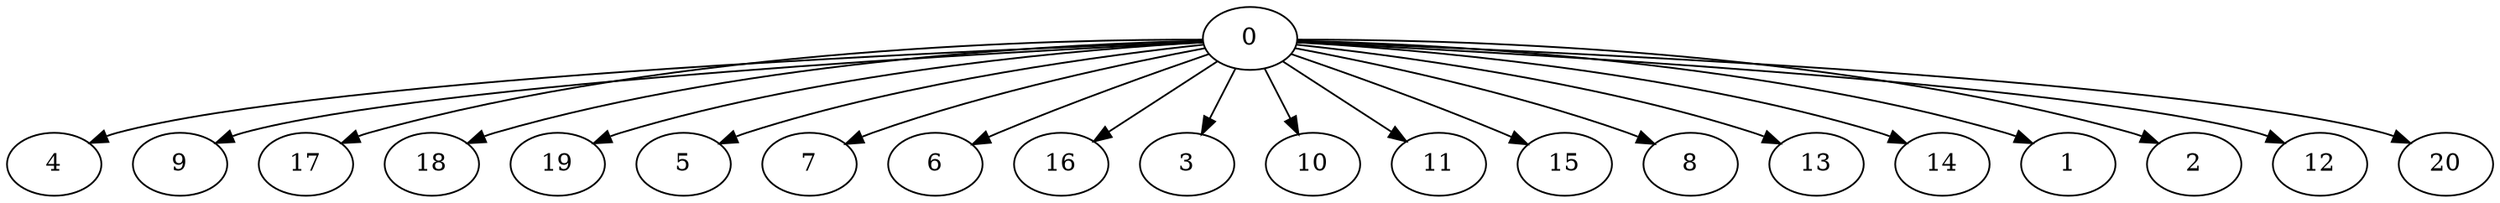 digraph "Fork_Nodes_21_CCR_0.98_WeightType_Random" {
	graph ["Duplicate states"=0,
		GraphType=Fork,
		"Max states in OPEN"=0,
		Modes="120000ms; topo-ordered tasks, ; Pruning: task equivalence, fixed order ready list, ; F-value: ; Optimisation: best schedule length (\
SL) optimisation on equal, ",
		NumberOfTasks=21,
		"Pruned using list schedule length"=36685669,
		"States removed from OPEN"=0,
		TargetSystem="Homogeneous-4",
		"Time to schedule (ms)"=6492,
		"Total idle time"=14,
		"Total schedule length"=35,
		"Total sequential time"=123,
		"Total states created"=48914247
	];
	0	["Finish time"=2,
		Processor=0,
		"Start time"=0,
		Weight=2];
	4	["Finish time"=12,
		Processor=0,
		"Start time"=2,
		Weight=10];
	0 -> 4	[Weight=9];
	9	["Finish time"=15,
		Processor=1,
		"Start time"=5,
		Weight=10];
	0 -> 9	[Weight=3];
	17	["Finish time"=14,
		Processor=2,
		"Start time"=4,
		Weight=10];
	0 -> 17	[Weight=2];
	18	["Finish time"=15,
		Processor=3,
		"Start time"=5,
		Weight=10];
	0 -> 18	[Weight=3];
	19	["Finish time"=22,
		Processor=0,
		"Start time"=12,
		Weight=10];
	0 -> 19	[Weight=5];
	5	["Finish time"=23,
		Processor=2,
		"Start time"=14,
		Weight=9];
	0 -> 5	[Weight=8];
	7	["Finish time"=24,
		Processor=1,
		"Start time"=15,
		Weight=9];
	0 -> 7	[Weight=3];
	6	["Finish time"=23,
		Processor=3,
		"Start time"=15,
		Weight=8];
	0 -> 6	[Weight=9];
	16	["Finish time"=28,
		Processor=0,
		"Start time"=22,
		Weight=6];
	0 -> 16	[Weight=5];
	3	["Finish time"=28,
		Processor=2,
		"Start time"=23,
		Weight=5];
	0 -> 3	[Weight=6];
	10	["Finish time"=28,
		Processor=3,
		"Start time"=23,
		Weight=5];
	0 -> 10	[Weight=10];
	11	["Finish time"=29,
		Processor=1,
		"Start time"=24,
		Weight=5];
	0 -> 11	[Weight=3];
	15	["Finish time"=33,
		Processor=0,
		"Start time"=28,
		Weight=5];
	0 -> 15	[Weight=7];
	8	["Finish time"=32,
		Processor=2,
		"Start time"=28,
		Weight=4];
	0 -> 8	[Weight=5];
	13	["Finish time"=32,
		Processor=3,
		"Start time"=28,
		Weight=4];
	0 -> 13	[Weight=10];
	14	["Finish time"=32,
		Processor=1,
		"Start time"=29,
		Weight=3];
	0 -> 14	[Weight=5];
	1	["Finish time"=34,
		Processor=1,
		"Start time"=32,
		Weight=2];
	0 -> 1	[Weight=9];
	2	["Finish time"=34,
		Processor=2,
		"Start time"=32,
		Weight=2];
	0 -> 2	[Weight=8];
	12	["Finish time"=34,
		Processor=3,
		"Start time"=32,
		Weight=2];
	0 -> 12	[Weight=6];
	20	["Finish time"=35,
		Processor=0,
		"Start time"=33,
		Weight=2];
	0 -> 20	[Weight=4];
}
